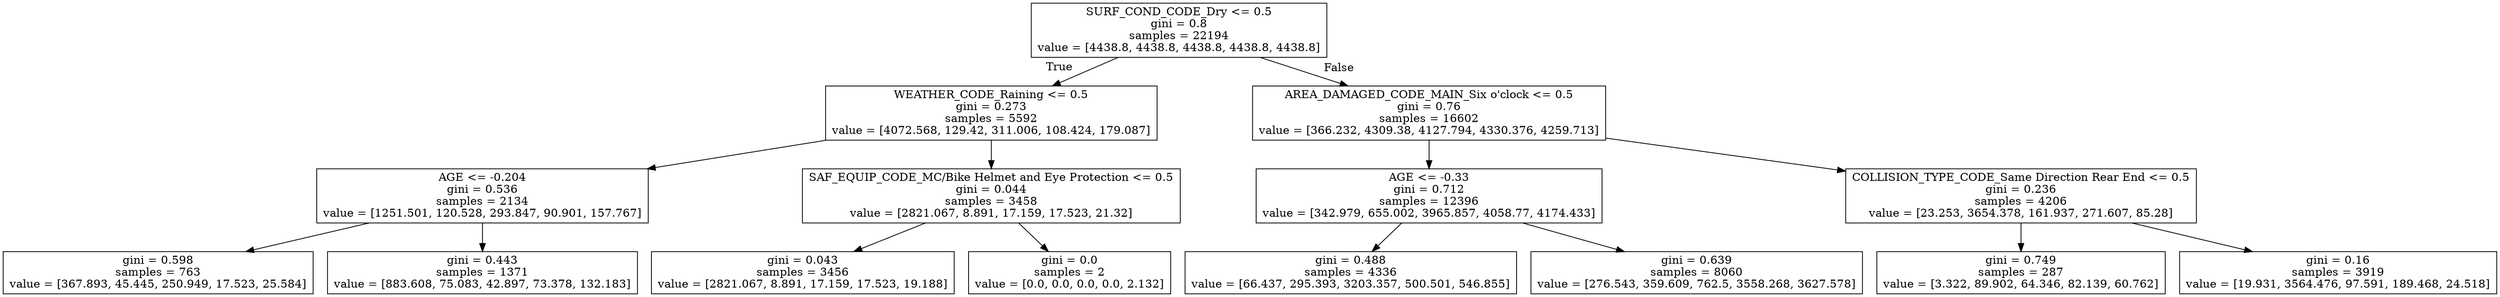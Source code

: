 digraph Tree {
node [shape=box] ;
0 [label="SURF_COND_CODE_Dry <= 0.5\ngini = 0.8\nsamples = 22194\nvalue = [4438.8, 4438.8, 4438.8, 4438.8, 4438.8]"] ;
1 [label="WEATHER_CODE_Raining <= 0.5\ngini = 0.273\nsamples = 5592\nvalue = [4072.568, 129.42, 311.006, 108.424, 179.087]"] ;
0 -> 1 [labeldistance=2.5, labelangle=45, headlabel="True"] ;
2 [label="AGE <= -0.204\ngini = 0.536\nsamples = 2134\nvalue = [1251.501, 120.528, 293.847, 90.901, 157.767]"] ;
1 -> 2 ;
3 [label="gini = 0.598\nsamples = 763\nvalue = [367.893, 45.445, 250.949, 17.523, 25.584]"] ;
2 -> 3 ;
4 [label="gini = 0.443\nsamples = 1371\nvalue = [883.608, 75.083, 42.897, 73.378, 132.183]"] ;
2 -> 4 ;
5 [label="SAF_EQUIP_CODE_MC/Bike Helmet and Eye Protection <= 0.5\ngini = 0.044\nsamples = 3458\nvalue = [2821.067, 8.891, 17.159, 17.523, 21.32]"] ;
1 -> 5 ;
6 [label="gini = 0.043\nsamples = 3456\nvalue = [2821.067, 8.891, 17.159, 17.523, 19.188]"] ;
5 -> 6 ;
7 [label="gini = 0.0\nsamples = 2\nvalue = [0.0, 0.0, 0.0, 0.0, 2.132]"] ;
5 -> 7 ;
8 [label="AREA_DAMAGED_CODE_MAIN_Six o'clock <= 0.5\ngini = 0.76\nsamples = 16602\nvalue = [366.232, 4309.38, 4127.794, 4330.376, 4259.713]"] ;
0 -> 8 [labeldistance=2.5, labelangle=-45, headlabel="False"] ;
9 [label="AGE <= -0.33\ngini = 0.712\nsamples = 12396\nvalue = [342.979, 655.002, 3965.857, 4058.77, 4174.433]"] ;
8 -> 9 ;
10 [label="gini = 0.488\nsamples = 4336\nvalue = [66.437, 295.393, 3203.357, 500.501, 546.855]"] ;
9 -> 10 ;
11 [label="gini = 0.639\nsamples = 8060\nvalue = [276.543, 359.609, 762.5, 3558.268, 3627.578]"] ;
9 -> 11 ;
12 [label="COLLISION_TYPE_CODE_Same Direction Rear End <= 0.5\ngini = 0.236\nsamples = 4206\nvalue = [23.253, 3654.378, 161.937, 271.607, 85.28]"] ;
8 -> 12 ;
13 [label="gini = 0.749\nsamples = 287\nvalue = [3.322, 89.902, 64.346, 82.139, 60.762]"] ;
12 -> 13 ;
14 [label="gini = 0.16\nsamples = 3919\nvalue = [19.931, 3564.476, 97.591, 189.468, 24.518]"] ;
12 -> 14 ;
}